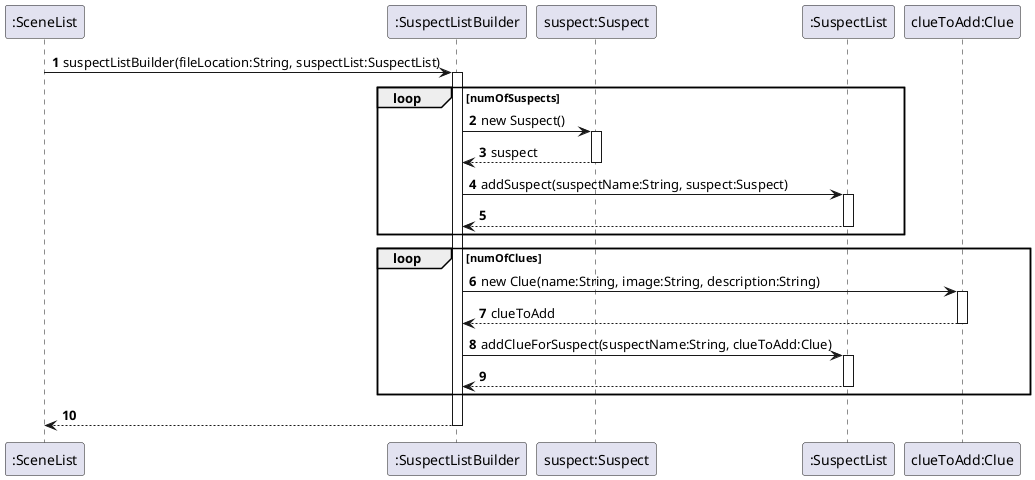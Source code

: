 @startuml
'https://plantuml.com/sequence-diagram

autonumber


":SceneList" -> ":SuspectListBuilder" :suspectListBuilder(fileLocation:String, suspectList:SuspectList)
loop numOfSuspects
    activate ":SuspectListBuilder"
    ":SuspectListBuilder" -> "suspect:Suspect" :new Suspect()
    activate "suspect:Suspect"
    "suspect:Suspect" --> ":SuspectListBuilder" :suspect
    deactivate "suspect:Suspect"
    ":SuspectListBuilder" -> ":SuspectList" :addSuspect(suspectName:String, suspect:Suspect)
    activate ":SuspectList"
    ":SuspectList" --> ":SuspectListBuilder"
    deactivate ":SuspectList"

    end
loop numOfClues
    ":SuspectListBuilder" -> "clueToAdd:Clue" :new Clue(name:String, image:String, description:String)
    activate "clueToAdd:Clue"
    "clueToAdd:Clue" --> ":SuspectListBuilder" :clueToAdd
    deactivate "clueToAdd:Clue"
    ":SuspectListBuilder" -> ":SuspectList" :addClueForSuspect(suspectName:String, clueToAdd:Clue)
    activate ":SuspectList"
    ":SuspectList" --> ":SuspectListBuilder"
    deactivate ":SuspectList"
    end
":SuspectListBuilder" --> ":SceneList"
deactivate ":SuspectListBuilder"



@enduml